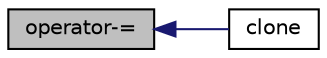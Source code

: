 digraph "operator-="
{
  bgcolor="transparent";
  edge [fontname="Helvetica",fontsize="10",labelfontname="Helvetica",labelfontsize="10"];
  node [fontname="Helvetica",fontsize="10",shape=record];
  rankdir="LR";
  Node2746 [label="operator-=",height=0.2,width=0.4,color="black", fillcolor="grey75", style="filled", fontcolor="black"];
  Node2746 -> Node2747 [dir="back",color="midnightblue",fontsize="10",style="solid",fontname="Helvetica"];
  Node2747 [label="clone",height=0.2,width=0.4,color="black",URL="$a27477.html#ac02e29e9c5268438e822df9e58c4e069",tooltip="Construct and return a clone. "];
}
